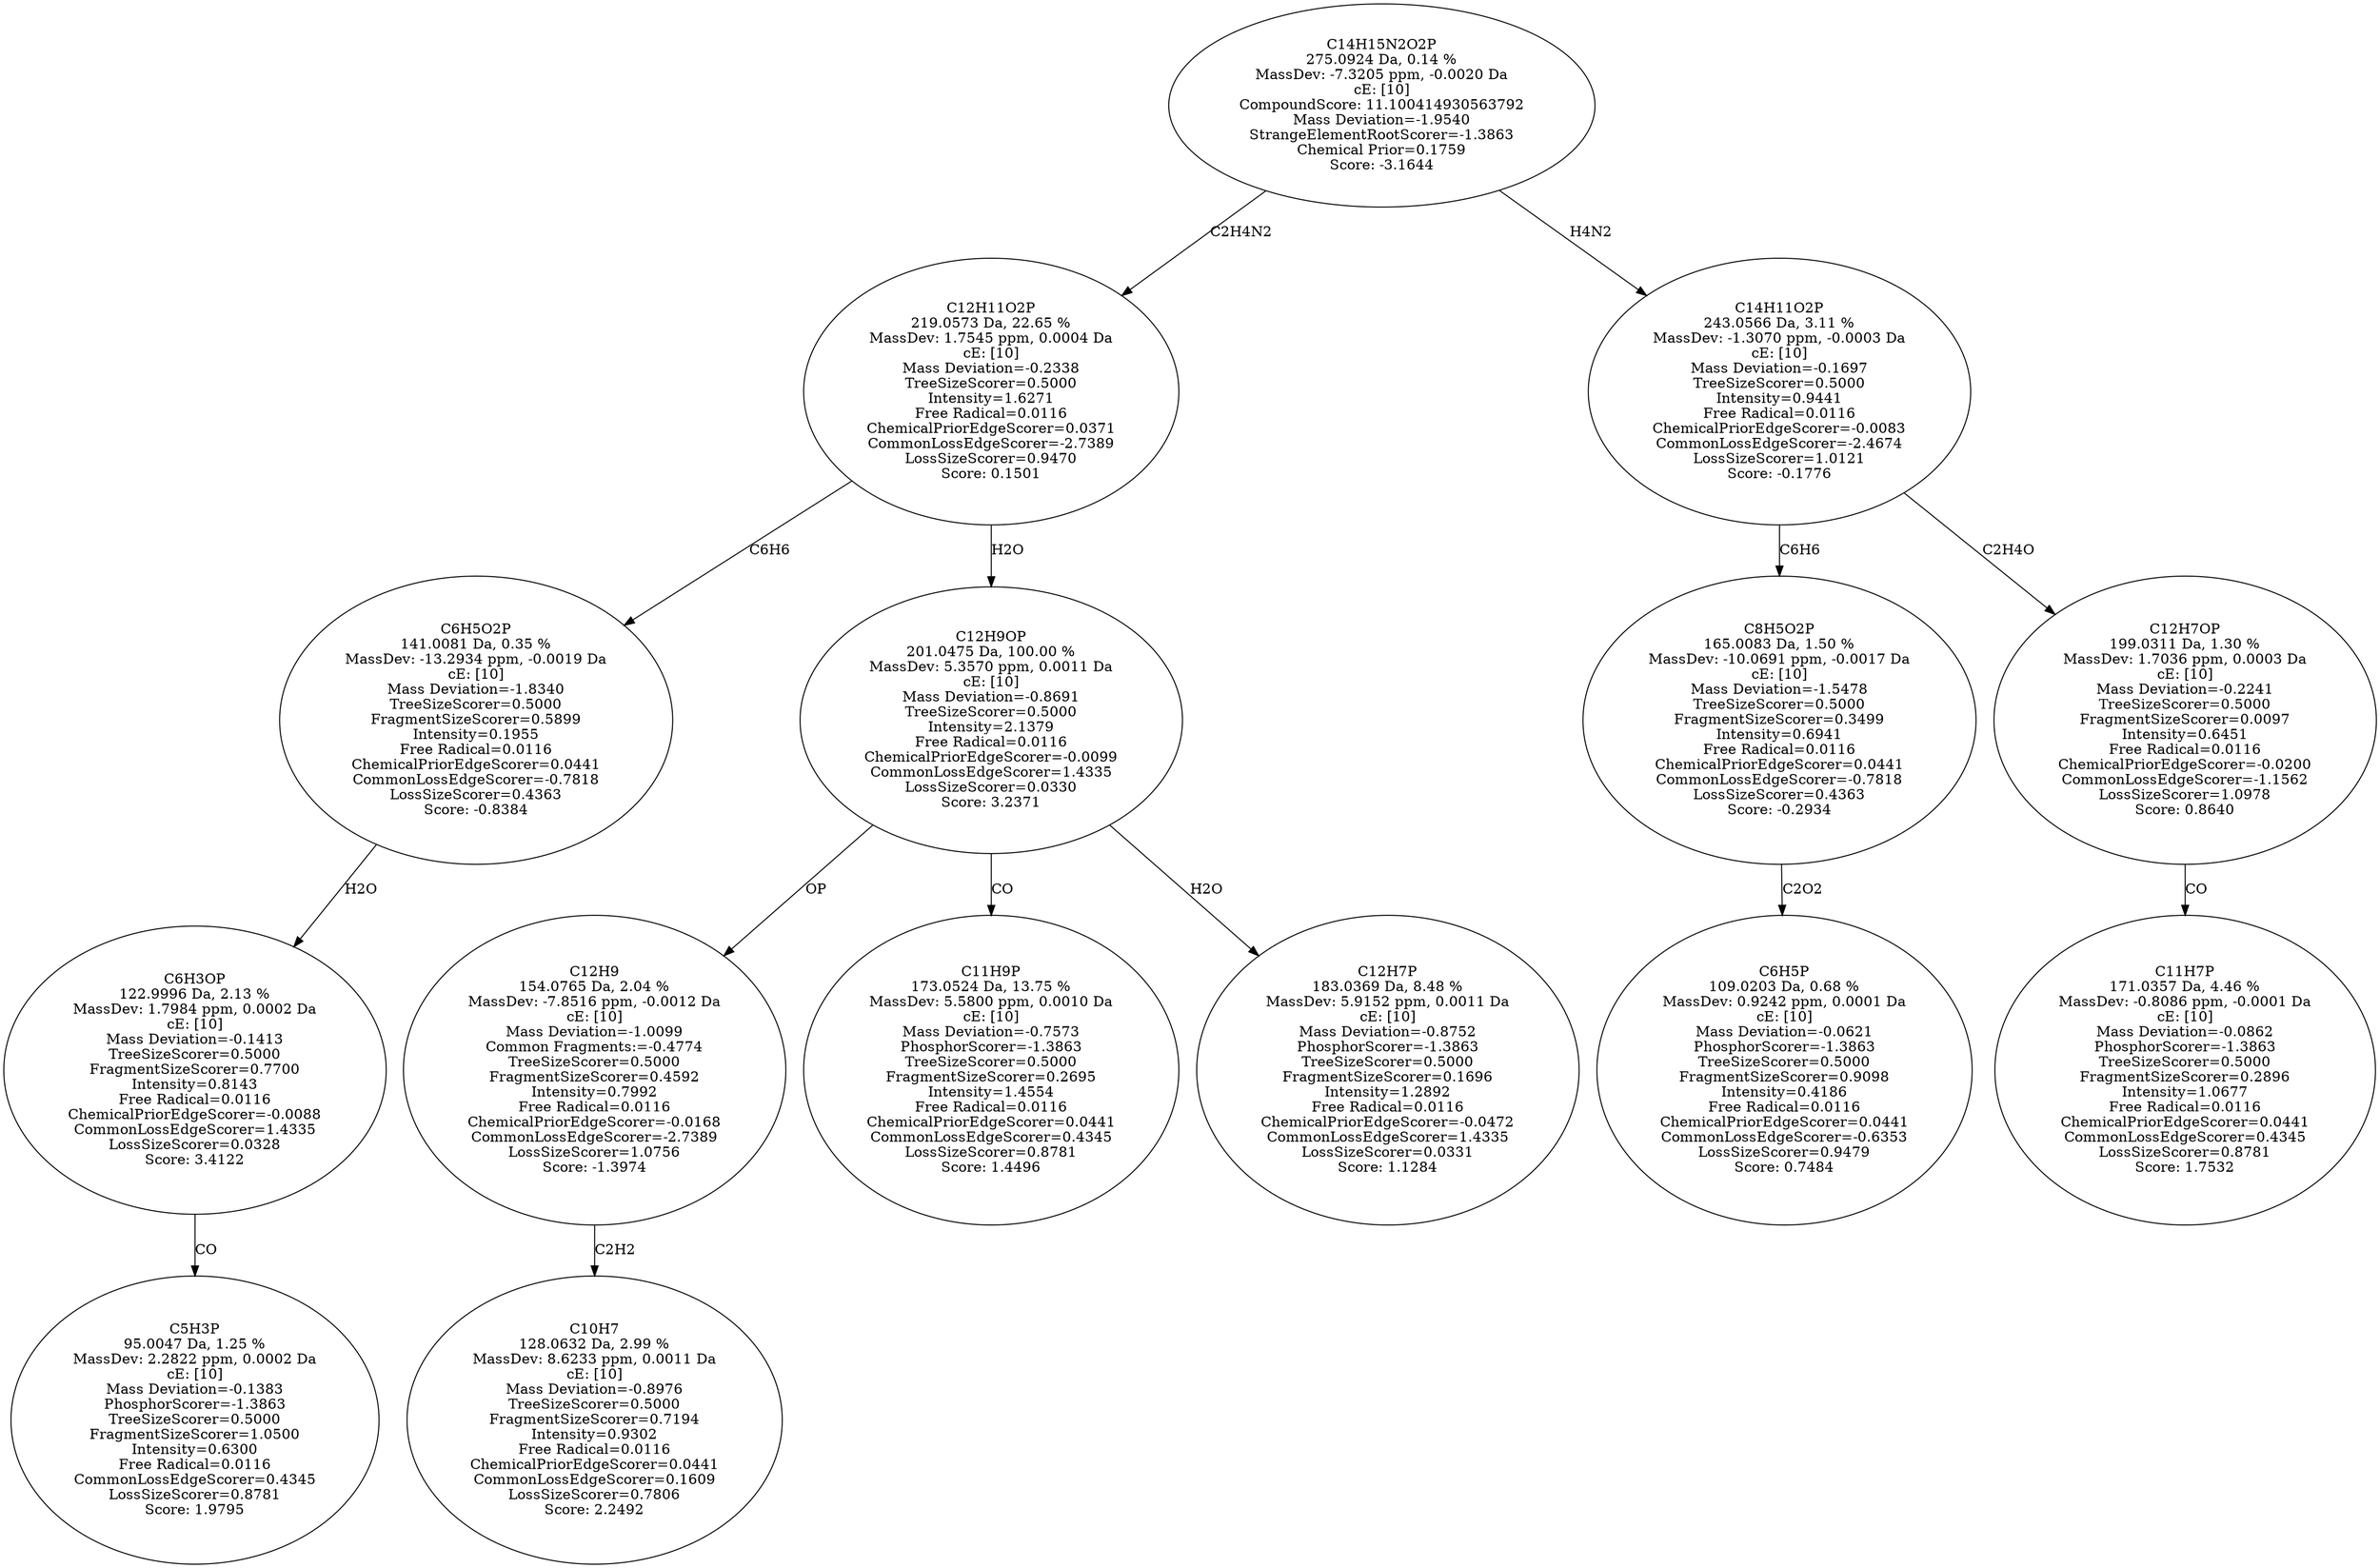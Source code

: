 strict digraph {
v1 [label="C5H3P\n95.0047 Da, 1.25 %\nMassDev: 2.2822 ppm, 0.0002 Da\ncE: [10]\nMass Deviation=-0.1383\nPhosphorScorer=-1.3863\nTreeSizeScorer=0.5000\nFragmentSizeScorer=1.0500\nIntensity=0.6300\nFree Radical=0.0116\nCommonLossEdgeScorer=0.4345\nLossSizeScorer=0.8781\nScore: 1.9795"];
v2 [label="C6H3OP\n122.9996 Da, 2.13 %\nMassDev: 1.7984 ppm, 0.0002 Da\ncE: [10]\nMass Deviation=-0.1413\nTreeSizeScorer=0.5000\nFragmentSizeScorer=0.7700\nIntensity=0.8143\nFree Radical=0.0116\nChemicalPriorEdgeScorer=-0.0088\nCommonLossEdgeScorer=1.4335\nLossSizeScorer=0.0328\nScore: 3.4122"];
v3 [label="C6H5O2P\n141.0081 Da, 0.35 %\nMassDev: -13.2934 ppm, -0.0019 Da\ncE: [10]\nMass Deviation=-1.8340\nTreeSizeScorer=0.5000\nFragmentSizeScorer=0.5899\nIntensity=0.1955\nFree Radical=0.0116\nChemicalPriorEdgeScorer=0.0441\nCommonLossEdgeScorer=-0.7818\nLossSizeScorer=0.4363\nScore: -0.8384"];
v4 [label="C10H7\n128.0632 Da, 2.99 %\nMassDev: 8.6233 ppm, 0.0011 Da\ncE: [10]\nMass Deviation=-0.8976\nTreeSizeScorer=0.5000\nFragmentSizeScorer=0.7194\nIntensity=0.9302\nFree Radical=0.0116\nChemicalPriorEdgeScorer=0.0441\nCommonLossEdgeScorer=0.1609\nLossSizeScorer=0.7806\nScore: 2.2492"];
v5 [label="C12H9\n154.0765 Da, 2.04 %\nMassDev: -7.8516 ppm, -0.0012 Da\ncE: [10]\nMass Deviation=-1.0099\nCommon Fragments:=-0.4774\nTreeSizeScorer=0.5000\nFragmentSizeScorer=0.4592\nIntensity=0.7992\nFree Radical=0.0116\nChemicalPriorEdgeScorer=-0.0168\nCommonLossEdgeScorer=-2.7389\nLossSizeScorer=1.0756\nScore: -1.3974"];
v6 [label="C11H9P\n173.0524 Da, 13.75 %\nMassDev: 5.5800 ppm, 0.0010 Da\ncE: [10]\nMass Deviation=-0.7573\nPhosphorScorer=-1.3863\nTreeSizeScorer=0.5000\nFragmentSizeScorer=0.2695\nIntensity=1.4554\nFree Radical=0.0116\nChemicalPriorEdgeScorer=0.0441\nCommonLossEdgeScorer=0.4345\nLossSizeScorer=0.8781\nScore: 1.4496"];
v7 [label="C12H7P\n183.0369 Da, 8.48 %\nMassDev: 5.9152 ppm, 0.0011 Da\ncE: [10]\nMass Deviation=-0.8752\nPhosphorScorer=-1.3863\nTreeSizeScorer=0.5000\nFragmentSizeScorer=0.1696\nIntensity=1.2892\nFree Radical=0.0116\nChemicalPriorEdgeScorer=-0.0472\nCommonLossEdgeScorer=1.4335\nLossSizeScorer=0.0331\nScore: 1.1284"];
v8 [label="C12H9OP\n201.0475 Da, 100.00 %\nMassDev: 5.3570 ppm, 0.0011 Da\ncE: [10]\nMass Deviation=-0.8691\nTreeSizeScorer=0.5000\nIntensity=2.1379\nFree Radical=0.0116\nChemicalPriorEdgeScorer=-0.0099\nCommonLossEdgeScorer=1.4335\nLossSizeScorer=0.0330\nScore: 3.2371"];
v9 [label="C12H11O2P\n219.0573 Da, 22.65 %\nMassDev: 1.7545 ppm, 0.0004 Da\ncE: [10]\nMass Deviation=-0.2338\nTreeSizeScorer=0.5000\nIntensity=1.6271\nFree Radical=0.0116\nChemicalPriorEdgeScorer=0.0371\nCommonLossEdgeScorer=-2.7389\nLossSizeScorer=0.9470\nScore: 0.1501"];
v10 [label="C6H5P\n109.0203 Da, 0.68 %\nMassDev: 0.9242 ppm, 0.0001 Da\ncE: [10]\nMass Deviation=-0.0621\nPhosphorScorer=-1.3863\nTreeSizeScorer=0.5000\nFragmentSizeScorer=0.9098\nIntensity=0.4186\nFree Radical=0.0116\nChemicalPriorEdgeScorer=0.0441\nCommonLossEdgeScorer=-0.6353\nLossSizeScorer=0.9479\nScore: 0.7484"];
v11 [label="C8H5O2P\n165.0083 Da, 1.50 %\nMassDev: -10.0691 ppm, -0.0017 Da\ncE: [10]\nMass Deviation=-1.5478\nTreeSizeScorer=0.5000\nFragmentSizeScorer=0.3499\nIntensity=0.6941\nFree Radical=0.0116\nChemicalPriorEdgeScorer=0.0441\nCommonLossEdgeScorer=-0.7818\nLossSizeScorer=0.4363\nScore: -0.2934"];
v12 [label="C11H7P\n171.0357 Da, 4.46 %\nMassDev: -0.8086 ppm, -0.0001 Da\ncE: [10]\nMass Deviation=-0.0862\nPhosphorScorer=-1.3863\nTreeSizeScorer=0.5000\nFragmentSizeScorer=0.2896\nIntensity=1.0677\nFree Radical=0.0116\nChemicalPriorEdgeScorer=0.0441\nCommonLossEdgeScorer=0.4345\nLossSizeScorer=0.8781\nScore: 1.7532"];
v13 [label="C12H7OP\n199.0311 Da, 1.30 %\nMassDev: 1.7036 ppm, 0.0003 Da\ncE: [10]\nMass Deviation=-0.2241\nTreeSizeScorer=0.5000\nFragmentSizeScorer=0.0097\nIntensity=0.6451\nFree Radical=0.0116\nChemicalPriorEdgeScorer=-0.0200\nCommonLossEdgeScorer=-1.1562\nLossSizeScorer=1.0978\nScore: 0.8640"];
v14 [label="C14H11O2P\n243.0566 Da, 3.11 %\nMassDev: -1.3070 ppm, -0.0003 Da\ncE: [10]\nMass Deviation=-0.1697\nTreeSizeScorer=0.5000\nIntensity=0.9441\nFree Radical=0.0116\nChemicalPriorEdgeScorer=-0.0083\nCommonLossEdgeScorer=-2.4674\nLossSizeScorer=1.0121\nScore: -0.1776"];
v15 [label="C14H15N2O2P\n275.0924 Da, 0.14 %\nMassDev: -7.3205 ppm, -0.0020 Da\ncE: [10]\nCompoundScore: 11.100414930563792\nMass Deviation=-1.9540\nStrangeElementRootScorer=-1.3863\nChemical Prior=0.1759\nScore: -3.1644"];
v2 -> v1 [label="CO"];
v3 -> v2 [label="H2O"];
v9 -> v3 [label="C6H6"];
v5 -> v4 [label="C2H2"];
v8 -> v5 [label="OP"];
v8 -> v6 [label="CO"];
v8 -> v7 [label="H2O"];
v9 -> v8 [label="H2O"];
v15 -> v9 [label="C2H4N2"];
v11 -> v10 [label="C2O2"];
v14 -> v11 [label="C6H6"];
v13 -> v12 [label="CO"];
v14 -> v13 [label="C2H4O"];
v15 -> v14 [label="H4N2"];
}